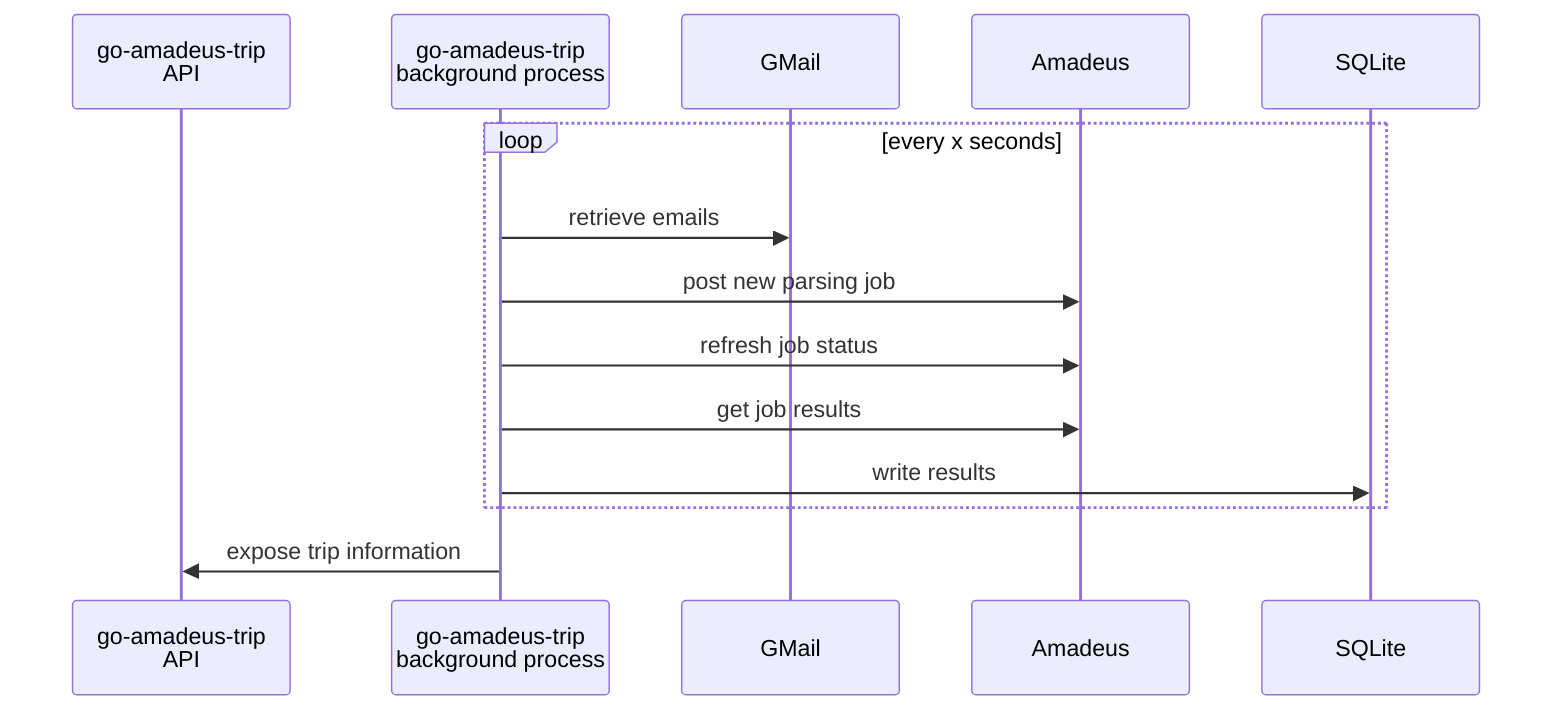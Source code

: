 sequenceDiagram
  participant GA as go-amadeus-trip<br>API
  participant BG as go-amadeus-trip<br>background process
  participant M as GMail
  participant A as Amadeus
  participant D as SQLite
  loop every x seconds
    BG ->> M: retrieve emails
    BG ->> A: post new parsing job
    BG ->> A: refresh job status
    BG ->> A: get job results
    BG ->> D: write results
  end
  BG ->> GA: expose trip information
